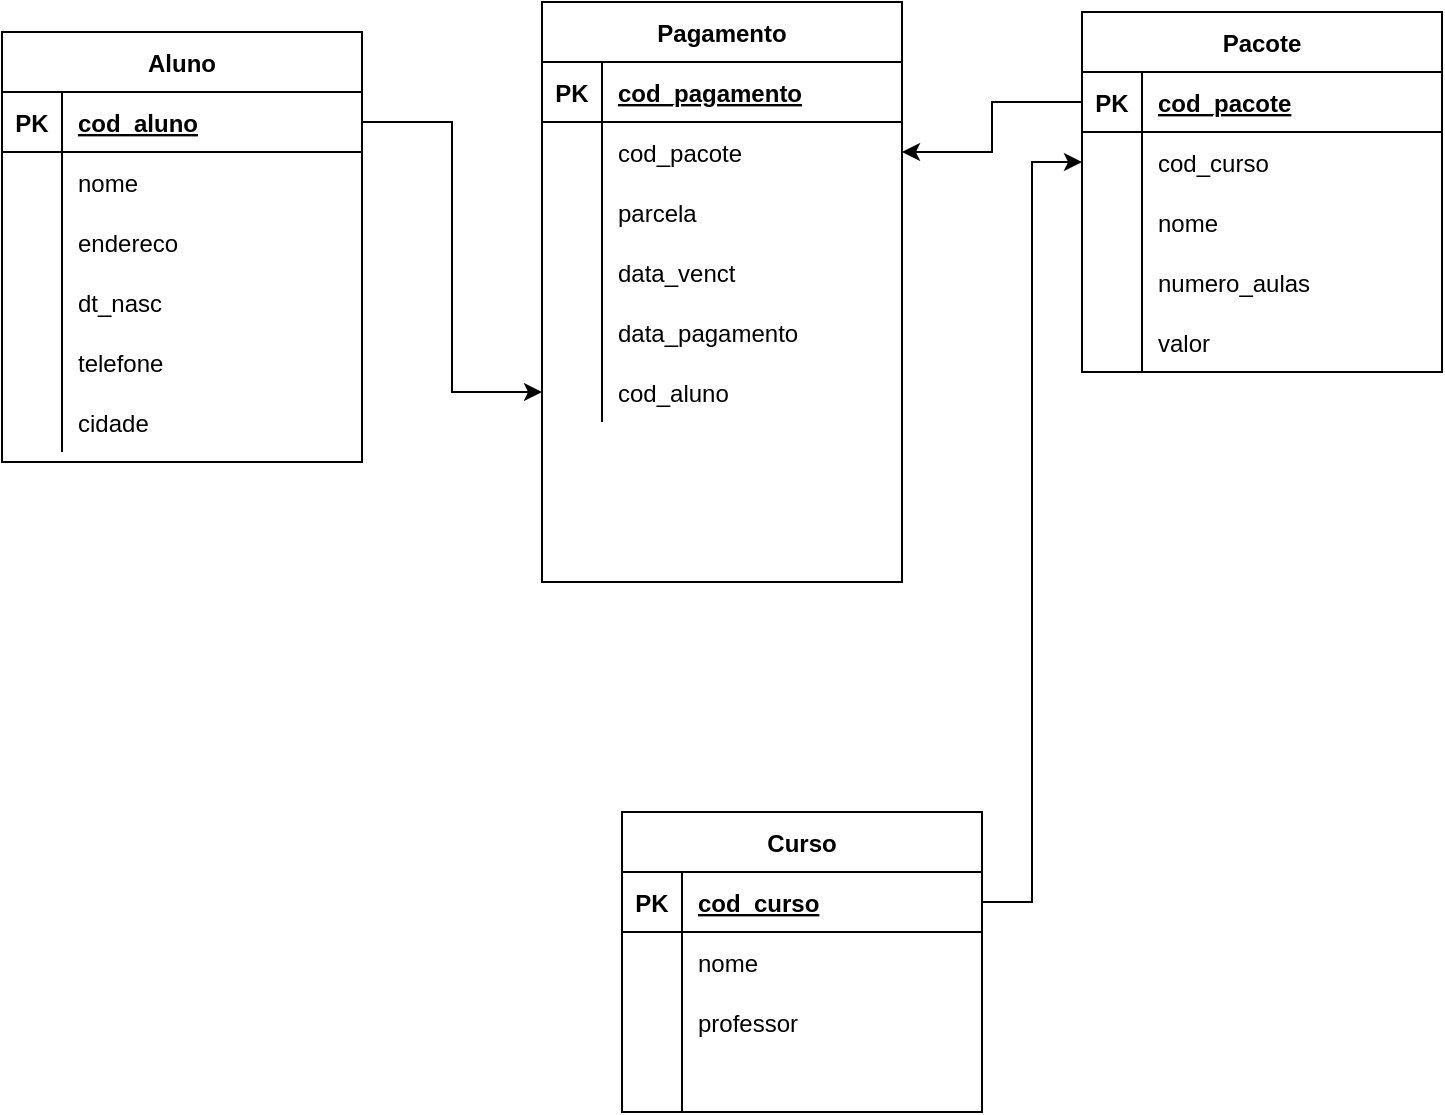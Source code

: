 <mxfile version="14.9.6" type="onedrive"><diagram id="w8B3uc1T7kZkGSY1w3Yx" name="Page-1"><mxGraphModel dx="1422" dy="762" grid="1" gridSize="10" guides="1" tooltips="1" connect="1" arrows="1" fold="1" page="1" pageScale="1" pageWidth="827" pageHeight="1169" math="0" shadow="0"><root><mxCell id="0"/><mxCell id="1" parent="0"/><mxCell id="DgzJdr7vaiOsyWfyZb0l-1" value="Curso" style="shape=table;startSize=30;container=1;collapsible=1;childLayout=tableLayout;fixedRows=1;rowLines=0;fontStyle=1;align=center;resizeLast=1;" parent="1" vertex="1"><mxGeometry x="350" y="450" width="180" height="150" as="geometry"/></mxCell><mxCell id="DgzJdr7vaiOsyWfyZb0l-2" value="" style="shape=partialRectangle;collapsible=0;dropTarget=0;pointerEvents=0;fillColor=none;top=0;left=0;bottom=1;right=0;points=[[0,0.5],[1,0.5]];portConstraint=eastwest;" parent="DgzJdr7vaiOsyWfyZb0l-1" vertex="1"><mxGeometry y="30" width="180" height="30" as="geometry"/></mxCell><mxCell id="DgzJdr7vaiOsyWfyZb0l-3" value="PK" style="shape=partialRectangle;connectable=0;fillColor=none;top=0;left=0;bottom=0;right=0;fontStyle=1;overflow=hidden;" parent="DgzJdr7vaiOsyWfyZb0l-2" vertex="1"><mxGeometry width="30" height="30" as="geometry"/></mxCell><mxCell id="DgzJdr7vaiOsyWfyZb0l-4" value="cod_curso" style="shape=partialRectangle;connectable=0;fillColor=none;top=0;left=0;bottom=0;right=0;align=left;spacingLeft=6;fontStyle=5;overflow=hidden;" parent="DgzJdr7vaiOsyWfyZb0l-2" vertex="1"><mxGeometry x="30" width="150" height="30" as="geometry"/></mxCell><mxCell id="DgzJdr7vaiOsyWfyZb0l-5" value="" style="shape=partialRectangle;collapsible=0;dropTarget=0;pointerEvents=0;fillColor=none;top=0;left=0;bottom=0;right=0;points=[[0,0.5],[1,0.5]];portConstraint=eastwest;" parent="DgzJdr7vaiOsyWfyZb0l-1" vertex="1"><mxGeometry y="60" width="180" height="30" as="geometry"/></mxCell><mxCell id="DgzJdr7vaiOsyWfyZb0l-6" value="" style="shape=partialRectangle;connectable=0;fillColor=none;top=0;left=0;bottom=0;right=0;editable=1;overflow=hidden;" parent="DgzJdr7vaiOsyWfyZb0l-5" vertex="1"><mxGeometry width="30" height="30" as="geometry"/></mxCell><mxCell id="DgzJdr7vaiOsyWfyZb0l-7" value="nome" style="shape=partialRectangle;connectable=0;fillColor=none;top=0;left=0;bottom=0;right=0;align=left;spacingLeft=6;overflow=hidden;" parent="DgzJdr7vaiOsyWfyZb0l-5" vertex="1"><mxGeometry x="30" width="150" height="30" as="geometry"/></mxCell><mxCell id="DgzJdr7vaiOsyWfyZb0l-8" value="" style="shape=partialRectangle;collapsible=0;dropTarget=0;pointerEvents=0;fillColor=none;top=0;left=0;bottom=0;right=0;points=[[0,0.5],[1,0.5]];portConstraint=eastwest;" parent="DgzJdr7vaiOsyWfyZb0l-1" vertex="1"><mxGeometry y="90" width="180" height="30" as="geometry"/></mxCell><mxCell id="DgzJdr7vaiOsyWfyZb0l-9" value="" style="shape=partialRectangle;connectable=0;fillColor=none;top=0;left=0;bottom=0;right=0;editable=1;overflow=hidden;" parent="DgzJdr7vaiOsyWfyZb0l-8" vertex="1"><mxGeometry width="30" height="30" as="geometry"/></mxCell><mxCell id="DgzJdr7vaiOsyWfyZb0l-10" value="professor" style="shape=partialRectangle;connectable=0;fillColor=none;top=0;left=0;bottom=0;right=0;align=left;spacingLeft=6;overflow=hidden;" parent="DgzJdr7vaiOsyWfyZb0l-8" vertex="1"><mxGeometry x="30" width="150" height="30" as="geometry"/></mxCell><mxCell id="DgzJdr7vaiOsyWfyZb0l-11" value="" style="shape=partialRectangle;collapsible=0;dropTarget=0;pointerEvents=0;fillColor=none;top=0;left=0;bottom=0;right=0;points=[[0,0.5],[1,0.5]];portConstraint=eastwest;" parent="DgzJdr7vaiOsyWfyZb0l-1" vertex="1"><mxGeometry y="120" width="180" height="30" as="geometry"/></mxCell><mxCell id="DgzJdr7vaiOsyWfyZb0l-12" value="" style="shape=partialRectangle;connectable=0;fillColor=none;top=0;left=0;bottom=0;right=0;editable=1;overflow=hidden;" parent="DgzJdr7vaiOsyWfyZb0l-11" vertex="1"><mxGeometry width="30" height="30" as="geometry"/></mxCell><mxCell id="DgzJdr7vaiOsyWfyZb0l-13" value="" style="shape=partialRectangle;connectable=0;fillColor=none;top=0;left=0;bottom=0;right=0;align=left;spacingLeft=6;overflow=hidden;" parent="DgzJdr7vaiOsyWfyZb0l-11" vertex="1"><mxGeometry x="30" width="150" height="30" as="geometry"/></mxCell><mxCell id="oLie80N9YUZK1WQFiIr5-1" value="Aluno" style="shape=table;startSize=30;container=1;collapsible=1;childLayout=tableLayout;fixedRows=1;rowLines=0;fontStyle=1;align=center;resizeLast=1;" parent="1" vertex="1"><mxGeometry x="40" y="60" width="180" height="215" as="geometry"/></mxCell><mxCell id="oLie80N9YUZK1WQFiIr5-2" value="" style="shape=partialRectangle;collapsible=0;dropTarget=0;pointerEvents=0;fillColor=none;top=0;left=0;bottom=1;right=0;points=[[0,0.5],[1,0.5]];portConstraint=eastwest;" parent="oLie80N9YUZK1WQFiIr5-1" vertex="1"><mxGeometry y="30" width="180" height="30" as="geometry"/></mxCell><mxCell id="oLie80N9YUZK1WQFiIr5-3" value="PK" style="shape=partialRectangle;connectable=0;fillColor=none;top=0;left=0;bottom=0;right=0;fontStyle=1;overflow=hidden;" parent="oLie80N9YUZK1WQFiIr5-2" vertex="1"><mxGeometry width="30" height="30" as="geometry"/></mxCell><mxCell id="oLie80N9YUZK1WQFiIr5-4" value="cod_aluno" style="shape=partialRectangle;connectable=0;fillColor=none;top=0;left=0;bottom=0;right=0;align=left;spacingLeft=6;fontStyle=5;overflow=hidden;" parent="oLie80N9YUZK1WQFiIr5-2" vertex="1"><mxGeometry x="30" width="150" height="30" as="geometry"/></mxCell><mxCell id="oLie80N9YUZK1WQFiIr5-5" value="" style="shape=partialRectangle;collapsible=0;dropTarget=0;pointerEvents=0;fillColor=none;top=0;left=0;bottom=0;right=0;points=[[0,0.5],[1,0.5]];portConstraint=eastwest;" parent="oLie80N9YUZK1WQFiIr5-1" vertex="1"><mxGeometry y="60" width="180" height="30" as="geometry"/></mxCell><mxCell id="oLie80N9YUZK1WQFiIr5-6" value="" style="shape=partialRectangle;connectable=0;fillColor=none;top=0;left=0;bottom=0;right=0;editable=1;overflow=hidden;" parent="oLie80N9YUZK1WQFiIr5-5" vertex="1"><mxGeometry width="30" height="30" as="geometry"/></mxCell><mxCell id="oLie80N9YUZK1WQFiIr5-7" value="nome" style="shape=partialRectangle;connectable=0;fillColor=none;top=0;left=0;bottom=0;right=0;align=left;spacingLeft=6;overflow=hidden;" parent="oLie80N9YUZK1WQFiIr5-5" vertex="1"><mxGeometry x="30" width="150" height="30" as="geometry"/></mxCell><mxCell id="oLie80N9YUZK1WQFiIr5-8" value="" style="shape=partialRectangle;collapsible=0;dropTarget=0;pointerEvents=0;fillColor=none;top=0;left=0;bottom=0;right=0;points=[[0,0.5],[1,0.5]];portConstraint=eastwest;" parent="oLie80N9YUZK1WQFiIr5-1" vertex="1"><mxGeometry y="90" width="180" height="30" as="geometry"/></mxCell><mxCell id="oLie80N9YUZK1WQFiIr5-9" value="" style="shape=partialRectangle;connectable=0;fillColor=none;top=0;left=0;bottom=0;right=0;editable=1;overflow=hidden;" parent="oLie80N9YUZK1WQFiIr5-8" vertex="1"><mxGeometry width="30" height="30" as="geometry"/></mxCell><mxCell id="oLie80N9YUZK1WQFiIr5-10" value="endereco" style="shape=partialRectangle;connectable=0;fillColor=none;top=0;left=0;bottom=0;right=0;align=left;spacingLeft=6;overflow=hidden;" parent="oLie80N9YUZK1WQFiIr5-8" vertex="1"><mxGeometry x="30" width="150" height="30" as="geometry"/></mxCell><mxCell id="oLie80N9YUZK1WQFiIr5-11" value="" style="shape=partialRectangle;collapsible=0;dropTarget=0;pointerEvents=0;fillColor=none;top=0;left=0;bottom=0;right=0;points=[[0,0.5],[1,0.5]];portConstraint=eastwest;" parent="oLie80N9YUZK1WQFiIr5-1" vertex="1"><mxGeometry y="120" width="180" height="30" as="geometry"/></mxCell><mxCell id="oLie80N9YUZK1WQFiIr5-12" value="" style="shape=partialRectangle;connectable=0;fillColor=none;top=0;left=0;bottom=0;right=0;editable=1;overflow=hidden;" parent="oLie80N9YUZK1WQFiIr5-11" vertex="1"><mxGeometry width="30" height="30" as="geometry"/></mxCell><mxCell id="oLie80N9YUZK1WQFiIr5-13" value="dt_nasc" style="shape=partialRectangle;connectable=0;fillColor=none;top=0;left=0;bottom=0;right=0;align=left;spacingLeft=6;overflow=hidden;" parent="oLie80N9YUZK1WQFiIr5-11" vertex="1"><mxGeometry x="30" width="150" height="30" as="geometry"/></mxCell><mxCell id="oLie80N9YUZK1WQFiIr5-14" value="" style="shape=partialRectangle;collapsible=0;dropTarget=0;pointerEvents=0;fillColor=none;top=0;left=0;bottom=0;right=0;points=[[0,0.5],[1,0.5]];portConstraint=eastwest;" parent="oLie80N9YUZK1WQFiIr5-1" vertex="1"><mxGeometry y="150" width="180" height="30" as="geometry"/></mxCell><mxCell id="oLie80N9YUZK1WQFiIr5-15" value="" style="shape=partialRectangle;connectable=0;fillColor=none;top=0;left=0;bottom=0;right=0;editable=1;overflow=hidden;" parent="oLie80N9YUZK1WQFiIr5-14" vertex="1"><mxGeometry width="30" height="30" as="geometry"/></mxCell><mxCell id="oLie80N9YUZK1WQFiIr5-16" value="telefone" style="shape=partialRectangle;connectable=0;fillColor=none;top=0;left=0;bottom=0;right=0;align=left;spacingLeft=6;overflow=hidden;" parent="oLie80N9YUZK1WQFiIr5-14" vertex="1"><mxGeometry x="30" width="150" height="30" as="geometry"/></mxCell><mxCell id="oLie80N9YUZK1WQFiIr5-17" value="" style="shape=partialRectangle;collapsible=0;dropTarget=0;pointerEvents=0;fillColor=none;top=0;left=0;bottom=0;right=0;points=[[0,0.5],[1,0.5]];portConstraint=eastwest;" parent="oLie80N9YUZK1WQFiIr5-1" vertex="1"><mxGeometry y="180" width="180" height="30" as="geometry"/></mxCell><mxCell id="oLie80N9YUZK1WQFiIr5-18" value="" style="shape=partialRectangle;connectable=0;fillColor=none;top=0;left=0;bottom=0;right=0;editable=1;overflow=hidden;" parent="oLie80N9YUZK1WQFiIr5-17" vertex="1"><mxGeometry width="30" height="30" as="geometry"/></mxCell><mxCell id="oLie80N9YUZK1WQFiIr5-19" value="cidade" style="shape=partialRectangle;connectable=0;fillColor=none;top=0;left=0;bottom=0;right=0;align=left;spacingLeft=6;overflow=hidden;" parent="oLie80N9YUZK1WQFiIr5-17" vertex="1"><mxGeometry x="30" width="150" height="30" as="geometry"/></mxCell><mxCell id="oLie80N9YUZK1WQFiIr5-20" value="Pacote" style="shape=table;startSize=30;container=1;collapsible=1;childLayout=tableLayout;fixedRows=1;rowLines=0;fontStyle=1;align=center;resizeLast=1;" parent="1" vertex="1"><mxGeometry x="580" y="50" width="180" height="180" as="geometry"/></mxCell><mxCell id="oLie80N9YUZK1WQFiIr5-21" value="" style="shape=partialRectangle;collapsible=0;dropTarget=0;pointerEvents=0;fillColor=none;top=0;left=0;bottom=1;right=0;points=[[0,0.5],[1,0.5]];portConstraint=eastwest;" parent="oLie80N9YUZK1WQFiIr5-20" vertex="1"><mxGeometry y="30" width="180" height="30" as="geometry"/></mxCell><mxCell id="oLie80N9YUZK1WQFiIr5-22" value="PK" style="shape=partialRectangle;connectable=0;fillColor=none;top=0;left=0;bottom=0;right=0;fontStyle=1;overflow=hidden;" parent="oLie80N9YUZK1WQFiIr5-21" vertex="1"><mxGeometry width="30" height="30" as="geometry"/></mxCell><mxCell id="oLie80N9YUZK1WQFiIr5-23" value="cod_pacote" style="shape=partialRectangle;connectable=0;fillColor=none;top=0;left=0;bottom=0;right=0;align=left;spacingLeft=6;fontStyle=5;overflow=hidden;" parent="oLie80N9YUZK1WQFiIr5-21" vertex="1"><mxGeometry x="30" width="150" height="30" as="geometry"/></mxCell><mxCell id="oLie80N9YUZK1WQFiIr5-24" value="" style="shape=partialRectangle;collapsible=0;dropTarget=0;pointerEvents=0;fillColor=none;top=0;left=0;bottom=0;right=0;points=[[0,0.5],[1,0.5]];portConstraint=eastwest;" parent="oLie80N9YUZK1WQFiIr5-20" vertex="1"><mxGeometry y="60" width="180" height="30" as="geometry"/></mxCell><mxCell id="oLie80N9YUZK1WQFiIr5-25" value="" style="shape=partialRectangle;connectable=0;fillColor=none;top=0;left=0;bottom=0;right=0;editable=1;overflow=hidden;" parent="oLie80N9YUZK1WQFiIr5-24" vertex="1"><mxGeometry width="30" height="30" as="geometry"/></mxCell><mxCell id="oLie80N9YUZK1WQFiIr5-26" value="cod_curso" style="shape=partialRectangle;connectable=0;fillColor=none;top=0;left=0;bottom=0;right=0;align=left;spacingLeft=6;overflow=hidden;" parent="oLie80N9YUZK1WQFiIr5-24" vertex="1"><mxGeometry x="30" width="150" height="30" as="geometry"/></mxCell><mxCell id="oLie80N9YUZK1WQFiIr5-27" value="" style="shape=partialRectangle;collapsible=0;dropTarget=0;pointerEvents=0;fillColor=none;top=0;left=0;bottom=0;right=0;points=[[0,0.5],[1,0.5]];portConstraint=eastwest;" parent="oLie80N9YUZK1WQFiIr5-20" vertex="1"><mxGeometry y="90" width="180" height="30" as="geometry"/></mxCell><mxCell id="oLie80N9YUZK1WQFiIr5-28" value="" style="shape=partialRectangle;connectable=0;fillColor=none;top=0;left=0;bottom=0;right=0;editable=1;overflow=hidden;" parent="oLie80N9YUZK1WQFiIr5-27" vertex="1"><mxGeometry width="30" height="30" as="geometry"/></mxCell><mxCell id="oLie80N9YUZK1WQFiIr5-29" value="nome" style="shape=partialRectangle;connectable=0;fillColor=none;top=0;left=0;bottom=0;right=0;align=left;spacingLeft=6;overflow=hidden;" parent="oLie80N9YUZK1WQFiIr5-27" vertex="1"><mxGeometry x="30" width="150" height="30" as="geometry"/></mxCell><mxCell id="oLie80N9YUZK1WQFiIr5-30" value="" style="shape=partialRectangle;collapsible=0;dropTarget=0;pointerEvents=0;fillColor=none;top=0;left=0;bottom=0;right=0;points=[[0,0.5],[1,0.5]];portConstraint=eastwest;" parent="oLie80N9YUZK1WQFiIr5-20" vertex="1"><mxGeometry y="120" width="180" height="30" as="geometry"/></mxCell><mxCell id="oLie80N9YUZK1WQFiIr5-31" value="" style="shape=partialRectangle;connectable=0;fillColor=none;top=0;left=0;bottom=0;right=0;editable=1;overflow=hidden;" parent="oLie80N9YUZK1WQFiIr5-30" vertex="1"><mxGeometry width="30" height="30" as="geometry"/></mxCell><mxCell id="oLie80N9YUZK1WQFiIr5-32" value="numero_aulas" style="shape=partialRectangle;connectable=0;fillColor=none;top=0;left=0;bottom=0;right=0;align=left;spacingLeft=6;overflow=hidden;" parent="oLie80N9YUZK1WQFiIr5-30" vertex="1"><mxGeometry x="30" width="150" height="30" as="geometry"/></mxCell><mxCell id="oLie80N9YUZK1WQFiIr5-33" value="" style="shape=partialRectangle;collapsible=0;dropTarget=0;pointerEvents=0;fillColor=none;top=0;left=0;bottom=0;right=0;points=[[0,0.5],[1,0.5]];portConstraint=eastwest;" parent="oLie80N9YUZK1WQFiIr5-20" vertex="1"><mxGeometry y="150" width="180" height="30" as="geometry"/></mxCell><mxCell id="oLie80N9YUZK1WQFiIr5-34" value="" style="shape=partialRectangle;connectable=0;fillColor=none;top=0;left=0;bottom=0;right=0;editable=1;overflow=hidden;" parent="oLie80N9YUZK1WQFiIr5-33" vertex="1"><mxGeometry width="30" height="30" as="geometry"/></mxCell><mxCell id="oLie80N9YUZK1WQFiIr5-35" value="valor" style="shape=partialRectangle;connectable=0;fillColor=none;top=0;left=0;bottom=0;right=0;align=left;spacingLeft=6;overflow=hidden;" parent="oLie80N9YUZK1WQFiIr5-33" vertex="1"><mxGeometry x="30" width="150" height="30" as="geometry"/></mxCell><mxCell id="zenhyZxtr2t2NadO0jKQ-1" value="Pagamento" style="shape=table;startSize=30;container=1;collapsible=1;childLayout=tableLayout;fixedRows=1;rowLines=0;fontStyle=1;align=center;resizeLast=1;" vertex="1" parent="1"><mxGeometry x="310" y="45" width="180" height="290" as="geometry"/></mxCell><mxCell id="zenhyZxtr2t2NadO0jKQ-2" value="" style="shape=partialRectangle;collapsible=0;dropTarget=0;pointerEvents=0;fillColor=none;top=0;left=0;bottom=1;right=0;points=[[0,0.5],[1,0.5]];portConstraint=eastwest;" vertex="1" parent="zenhyZxtr2t2NadO0jKQ-1"><mxGeometry y="30" width="180" height="30" as="geometry"/></mxCell><mxCell id="zenhyZxtr2t2NadO0jKQ-3" value="PK" style="shape=partialRectangle;connectable=0;fillColor=none;top=0;left=0;bottom=0;right=0;fontStyle=1;overflow=hidden;" vertex="1" parent="zenhyZxtr2t2NadO0jKQ-2"><mxGeometry width="30" height="30" as="geometry"/></mxCell><mxCell id="zenhyZxtr2t2NadO0jKQ-4" value="cod_pagamento" style="shape=partialRectangle;connectable=0;fillColor=none;top=0;left=0;bottom=0;right=0;align=left;spacingLeft=6;fontStyle=5;overflow=hidden;" vertex="1" parent="zenhyZxtr2t2NadO0jKQ-2"><mxGeometry x="30" width="150" height="30" as="geometry"/></mxCell><mxCell id="zenhyZxtr2t2NadO0jKQ-5" value="" style="shape=partialRectangle;collapsible=0;dropTarget=0;pointerEvents=0;fillColor=none;top=0;left=0;bottom=0;right=0;points=[[0,0.5],[1,0.5]];portConstraint=eastwest;" vertex="1" parent="zenhyZxtr2t2NadO0jKQ-1"><mxGeometry y="60" width="180" height="30" as="geometry"/></mxCell><mxCell id="zenhyZxtr2t2NadO0jKQ-6" value="" style="shape=partialRectangle;connectable=0;fillColor=none;top=0;left=0;bottom=0;right=0;editable=1;overflow=hidden;" vertex="1" parent="zenhyZxtr2t2NadO0jKQ-5"><mxGeometry width="30" height="30" as="geometry"/></mxCell><mxCell id="zenhyZxtr2t2NadO0jKQ-7" value="cod_pacote" style="shape=partialRectangle;connectable=0;fillColor=none;top=0;left=0;bottom=0;right=0;align=left;spacingLeft=6;overflow=hidden;" vertex="1" parent="zenhyZxtr2t2NadO0jKQ-5"><mxGeometry x="30" width="150" height="30" as="geometry"/></mxCell><mxCell id="zenhyZxtr2t2NadO0jKQ-8" value="" style="shape=partialRectangle;collapsible=0;dropTarget=0;pointerEvents=0;fillColor=none;top=0;left=0;bottom=0;right=0;points=[[0,0.5],[1,0.5]];portConstraint=eastwest;" vertex="1" parent="zenhyZxtr2t2NadO0jKQ-1"><mxGeometry y="90" width="180" height="30" as="geometry"/></mxCell><mxCell id="zenhyZxtr2t2NadO0jKQ-9" value="" style="shape=partialRectangle;connectable=0;fillColor=none;top=0;left=0;bottom=0;right=0;editable=1;overflow=hidden;" vertex="1" parent="zenhyZxtr2t2NadO0jKQ-8"><mxGeometry width="30" height="30" as="geometry"/></mxCell><mxCell id="zenhyZxtr2t2NadO0jKQ-10" value="parcela" style="shape=partialRectangle;connectable=0;fillColor=none;top=0;left=0;bottom=0;right=0;align=left;spacingLeft=6;overflow=hidden;" vertex="1" parent="zenhyZxtr2t2NadO0jKQ-8"><mxGeometry x="30" width="150" height="30" as="geometry"/></mxCell><mxCell id="zenhyZxtr2t2NadO0jKQ-11" value="" style="shape=partialRectangle;collapsible=0;dropTarget=0;pointerEvents=0;fillColor=none;top=0;left=0;bottom=0;right=0;points=[[0,0.5],[1,0.5]];portConstraint=eastwest;" vertex="1" parent="zenhyZxtr2t2NadO0jKQ-1"><mxGeometry y="120" width="180" height="30" as="geometry"/></mxCell><mxCell id="zenhyZxtr2t2NadO0jKQ-12" value="" style="shape=partialRectangle;connectable=0;fillColor=none;top=0;left=0;bottom=0;right=0;editable=1;overflow=hidden;" vertex="1" parent="zenhyZxtr2t2NadO0jKQ-11"><mxGeometry width="30" height="30" as="geometry"/></mxCell><mxCell id="zenhyZxtr2t2NadO0jKQ-13" value="data_venct" style="shape=partialRectangle;connectable=0;fillColor=none;top=0;left=0;bottom=0;right=0;align=left;spacingLeft=6;overflow=hidden;" vertex="1" parent="zenhyZxtr2t2NadO0jKQ-11"><mxGeometry x="30" width="150" height="30" as="geometry"/></mxCell><mxCell id="zenhyZxtr2t2NadO0jKQ-14" value="" style="shape=partialRectangle;collapsible=0;dropTarget=0;pointerEvents=0;fillColor=none;top=0;left=0;bottom=0;right=0;points=[[0,0.5],[1,0.5]];portConstraint=eastwest;" vertex="1" parent="zenhyZxtr2t2NadO0jKQ-1"><mxGeometry y="150" width="180" height="30" as="geometry"/></mxCell><mxCell id="zenhyZxtr2t2NadO0jKQ-15" value="" style="shape=partialRectangle;connectable=0;fillColor=none;top=0;left=0;bottom=0;right=0;editable=1;overflow=hidden;" vertex="1" parent="zenhyZxtr2t2NadO0jKQ-14"><mxGeometry width="30" height="30" as="geometry"/></mxCell><mxCell id="zenhyZxtr2t2NadO0jKQ-16" value="data_pagamento" style="shape=partialRectangle;connectable=0;fillColor=none;top=0;left=0;bottom=0;right=0;align=left;spacingLeft=6;overflow=hidden;" vertex="1" parent="zenhyZxtr2t2NadO0jKQ-14"><mxGeometry x="30" width="150" height="30" as="geometry"/></mxCell><mxCell id="zenhyZxtr2t2NadO0jKQ-17" value="" style="shape=partialRectangle;collapsible=0;dropTarget=0;pointerEvents=0;fillColor=none;top=0;left=0;bottom=0;right=0;points=[[0,0.5],[1,0.5]];portConstraint=eastwest;" vertex="1" parent="zenhyZxtr2t2NadO0jKQ-1"><mxGeometry y="180" width="180" height="30" as="geometry"/></mxCell><mxCell id="zenhyZxtr2t2NadO0jKQ-18" value="" style="shape=partialRectangle;connectable=0;fillColor=none;top=0;left=0;bottom=0;right=0;editable=1;overflow=hidden;" vertex="1" parent="zenhyZxtr2t2NadO0jKQ-17"><mxGeometry width="30" height="30" as="geometry"/></mxCell><mxCell id="zenhyZxtr2t2NadO0jKQ-19" value="cod_aluno" style="shape=partialRectangle;connectable=0;fillColor=none;top=0;left=0;bottom=0;right=0;align=left;spacingLeft=6;overflow=hidden;" vertex="1" parent="zenhyZxtr2t2NadO0jKQ-17"><mxGeometry x="30" width="150" height="30" as="geometry"/></mxCell><mxCell id="zenhyZxtr2t2NadO0jKQ-20" value="" style="edgeStyle=orthogonalEdgeStyle;rounded=0;orthogonalLoop=1;jettySize=auto;html=1;" edge="1" parent="1" source="oLie80N9YUZK1WQFiIr5-2" target="zenhyZxtr2t2NadO0jKQ-17"><mxGeometry relative="1" as="geometry"/></mxCell><mxCell id="zenhyZxtr2t2NadO0jKQ-21" style="edgeStyle=orthogonalEdgeStyle;rounded=0;orthogonalLoop=1;jettySize=auto;html=1;" edge="1" parent="1" source="oLie80N9YUZK1WQFiIr5-21" target="zenhyZxtr2t2NadO0jKQ-5"><mxGeometry relative="1" as="geometry"/></mxCell><mxCell id="zenhyZxtr2t2NadO0jKQ-22" style="edgeStyle=orthogonalEdgeStyle;rounded=0;orthogonalLoop=1;jettySize=auto;html=1;exitX=1;exitY=0.5;exitDx=0;exitDy=0;" edge="1" parent="1" source="DgzJdr7vaiOsyWfyZb0l-2" target="oLie80N9YUZK1WQFiIr5-24"><mxGeometry relative="1" as="geometry"/></mxCell></root></mxGraphModel></diagram></mxfile>